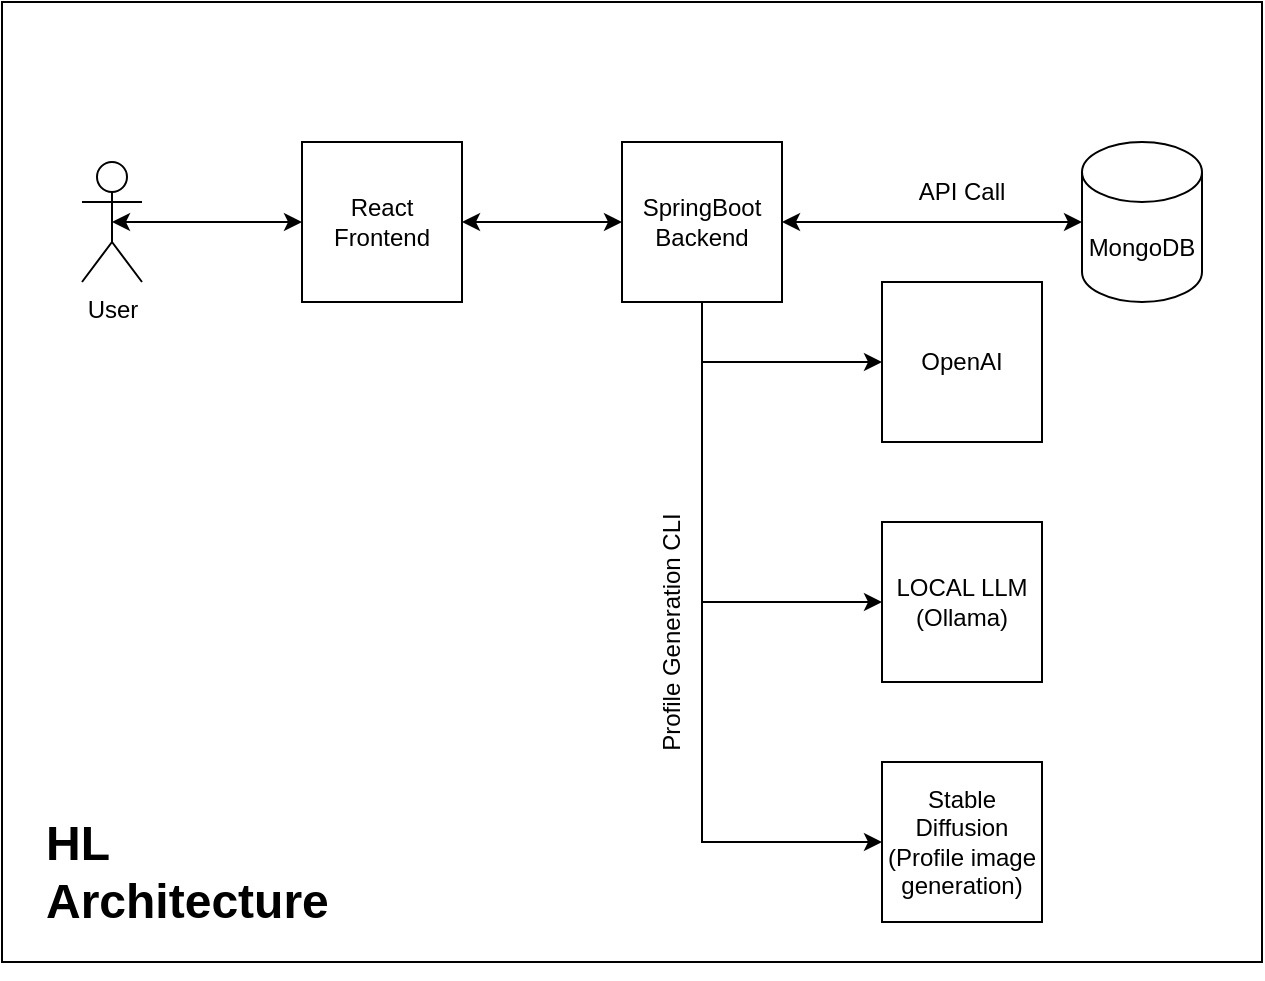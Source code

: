 <mxfile version="24.6.4" type="device">
  <diagram name="Page-1" id="l_cXUi9UAaOMTrsHoEbP">
    <mxGraphModel dx="1434" dy="785" grid="1" gridSize="10" guides="1" tooltips="1" connect="1" arrows="1" fold="1" page="1" pageScale="1" pageWidth="1920" pageHeight="1200" math="0" shadow="0">
      <root>
        <mxCell id="0" />
        <mxCell id="1" parent="0" />
        <mxCell id="U-oofhY9WoIY6X9zelLk-17" value="" style="rounded=0;whiteSpace=wrap;html=1;fillColor=none;" vertex="1" parent="1">
          <mxGeometry x="40" y="40" width="630" height="480" as="geometry" />
        </mxCell>
        <mxCell id="U-oofhY9WoIY6X9zelLk-1" value="React Frontend" style="whiteSpace=wrap;html=1;aspect=fixed;" vertex="1" parent="1">
          <mxGeometry x="190" y="110" width="80" height="80" as="geometry" />
        </mxCell>
        <mxCell id="U-oofhY9WoIY6X9zelLk-2" value="SpringBoot Backend" style="whiteSpace=wrap;html=1;aspect=fixed;" vertex="1" parent="1">
          <mxGeometry x="350" y="110" width="80" height="80" as="geometry" />
        </mxCell>
        <mxCell id="U-oofhY9WoIY6X9zelLk-3" value="" style="endArrow=classic;startArrow=classic;html=1;rounded=0;exitX=1;exitY=0.5;exitDx=0;exitDy=0;entryX=0;entryY=0.5;entryDx=0;entryDy=0;" edge="1" parent="1" source="U-oofhY9WoIY6X9zelLk-1" target="U-oofhY9WoIY6X9zelLk-2">
          <mxGeometry width="50" height="50" relative="1" as="geometry">
            <mxPoint x="550" y="410" as="sourcePoint" />
            <mxPoint x="600" y="360" as="targetPoint" />
          </mxGeometry>
        </mxCell>
        <mxCell id="U-oofhY9WoIY6X9zelLk-4" value="MongoDB" style="shape=cylinder3;whiteSpace=wrap;html=1;boundedLbl=1;backgroundOutline=1;size=15;" vertex="1" parent="1">
          <mxGeometry x="580" y="110" width="60" height="80" as="geometry" />
        </mxCell>
        <mxCell id="U-oofhY9WoIY6X9zelLk-5" value="" style="endArrow=classic;startArrow=classic;html=1;rounded=0;entryX=0;entryY=0.5;entryDx=0;entryDy=0;entryPerimeter=0;exitX=1;exitY=0.5;exitDx=0;exitDy=0;" edge="1" parent="1" source="U-oofhY9WoIY6X9zelLk-2" target="U-oofhY9WoIY6X9zelLk-4">
          <mxGeometry width="50" height="50" relative="1" as="geometry">
            <mxPoint x="550" y="410" as="sourcePoint" />
            <mxPoint x="600" y="360" as="targetPoint" />
          </mxGeometry>
        </mxCell>
        <mxCell id="U-oofhY9WoIY6X9zelLk-6" value="User" style="shape=umlActor;verticalLabelPosition=bottom;verticalAlign=top;html=1;outlineConnect=0;" vertex="1" parent="1">
          <mxGeometry x="80" y="120" width="30" height="60" as="geometry" />
        </mxCell>
        <mxCell id="U-oofhY9WoIY6X9zelLk-7" value="OpenAI" style="whiteSpace=wrap;html=1;aspect=fixed;" vertex="1" parent="1">
          <mxGeometry x="480" y="180" width="80" height="80" as="geometry" />
        </mxCell>
        <mxCell id="U-oofhY9WoIY6X9zelLk-8" value="LOCAL LLM (Oll&lt;span style=&quot;background-color: initial;&quot;&gt;ama)&lt;/span&gt;" style="whiteSpace=wrap;html=1;aspect=fixed;" vertex="1" parent="1">
          <mxGeometry x="480" y="300" width="80" height="80" as="geometry" />
        </mxCell>
        <mxCell id="U-oofhY9WoIY6X9zelLk-9" value="" style="endArrow=classic;html=1;rounded=0;exitX=0.5;exitY=1;exitDx=0;exitDy=0;entryX=0;entryY=0.5;entryDx=0;entryDy=0;" edge="1" parent="1" source="U-oofhY9WoIY6X9zelLk-2" target="U-oofhY9WoIY6X9zelLk-7">
          <mxGeometry width="50" height="50" relative="1" as="geometry">
            <mxPoint x="250" y="290" as="sourcePoint" />
            <mxPoint x="300" y="240" as="targetPoint" />
            <Array as="points">
              <mxPoint x="390" y="220" />
            </Array>
          </mxGeometry>
        </mxCell>
        <mxCell id="U-oofhY9WoIY6X9zelLk-10" value="" style="endArrow=classic;html=1;rounded=0;exitX=0.5;exitY=1;exitDx=0;exitDy=0;entryX=0;entryY=0.5;entryDx=0;entryDy=0;" edge="1" parent="1" source="U-oofhY9WoIY6X9zelLk-2" target="U-oofhY9WoIY6X9zelLk-8">
          <mxGeometry width="50" height="50" relative="1" as="geometry">
            <mxPoint x="390" y="380" as="sourcePoint" />
            <mxPoint x="440" y="330" as="targetPoint" />
            <Array as="points">
              <mxPoint x="390" y="340" />
            </Array>
          </mxGeometry>
        </mxCell>
        <mxCell id="U-oofhY9WoIY6X9zelLk-11" value="Stable Diffusion (Profile image generation)" style="whiteSpace=wrap;html=1;aspect=fixed;" vertex="1" parent="1">
          <mxGeometry x="480" y="420" width="80" height="80" as="geometry" />
        </mxCell>
        <mxCell id="U-oofhY9WoIY6X9zelLk-12" value="" style="endArrow=classic;html=1;rounded=0;exitX=0.5;exitY=1;exitDx=0;exitDy=0;entryX=0;entryY=0.5;entryDx=0;entryDy=0;" edge="1" parent="1" source="U-oofhY9WoIY6X9zelLk-2" target="U-oofhY9WoIY6X9zelLk-11">
          <mxGeometry width="50" height="50" relative="1" as="geometry">
            <mxPoint x="390" y="380" as="sourcePoint" />
            <mxPoint x="440" y="330" as="targetPoint" />
            <Array as="points">
              <mxPoint x="390" y="460" />
            </Array>
          </mxGeometry>
        </mxCell>
        <mxCell id="U-oofhY9WoIY6X9zelLk-13" value="" style="endArrow=classic;startArrow=classic;html=1;rounded=0;exitX=0.5;exitY=0.5;exitDx=0;exitDy=0;exitPerimeter=0;entryX=0;entryY=0.5;entryDx=0;entryDy=0;" edge="1" parent="1" source="U-oofhY9WoIY6X9zelLk-6" target="U-oofhY9WoIY6X9zelLk-1">
          <mxGeometry width="50" height="50" relative="1" as="geometry">
            <mxPoint x="390" y="380" as="sourcePoint" />
            <mxPoint x="440" y="330" as="targetPoint" />
          </mxGeometry>
        </mxCell>
        <mxCell id="U-oofhY9WoIY6X9zelLk-14" value="API Call" style="text;html=1;align=center;verticalAlign=middle;whiteSpace=wrap;rounded=0;" vertex="1" parent="1">
          <mxGeometry x="490" y="120" width="60" height="30" as="geometry" />
        </mxCell>
        <mxCell id="U-oofhY9WoIY6X9zelLk-16" value="Profile Generation CLI" style="text;html=1;align=center;verticalAlign=middle;whiteSpace=wrap;rounded=0;rotation=-90;" vertex="1" parent="1">
          <mxGeometry x="290" y="340" width="170" height="30" as="geometry" />
        </mxCell>
        <mxCell id="U-oofhY9WoIY6X9zelLk-19" style="edgeStyle=orthogonalEdgeStyle;rounded=0;orthogonalLoop=1;jettySize=auto;html=1;exitX=0.5;exitY=1;exitDx=0;exitDy=0;" edge="1" parent="1" source="U-oofhY9WoIY6X9zelLk-17" target="U-oofhY9WoIY6X9zelLk-17">
          <mxGeometry relative="1" as="geometry" />
        </mxCell>
        <mxCell id="U-oofhY9WoIY6X9zelLk-20" value="&lt;h1 style=&quot;margin-top: 0px;&quot;&gt;HL Architecture&lt;/h1&gt;" style="text;html=1;whiteSpace=wrap;overflow=hidden;rounded=0;" vertex="1" parent="1">
          <mxGeometry x="60" y="440" width="180" height="60" as="geometry" />
        </mxCell>
      </root>
    </mxGraphModel>
  </diagram>
</mxfile>
